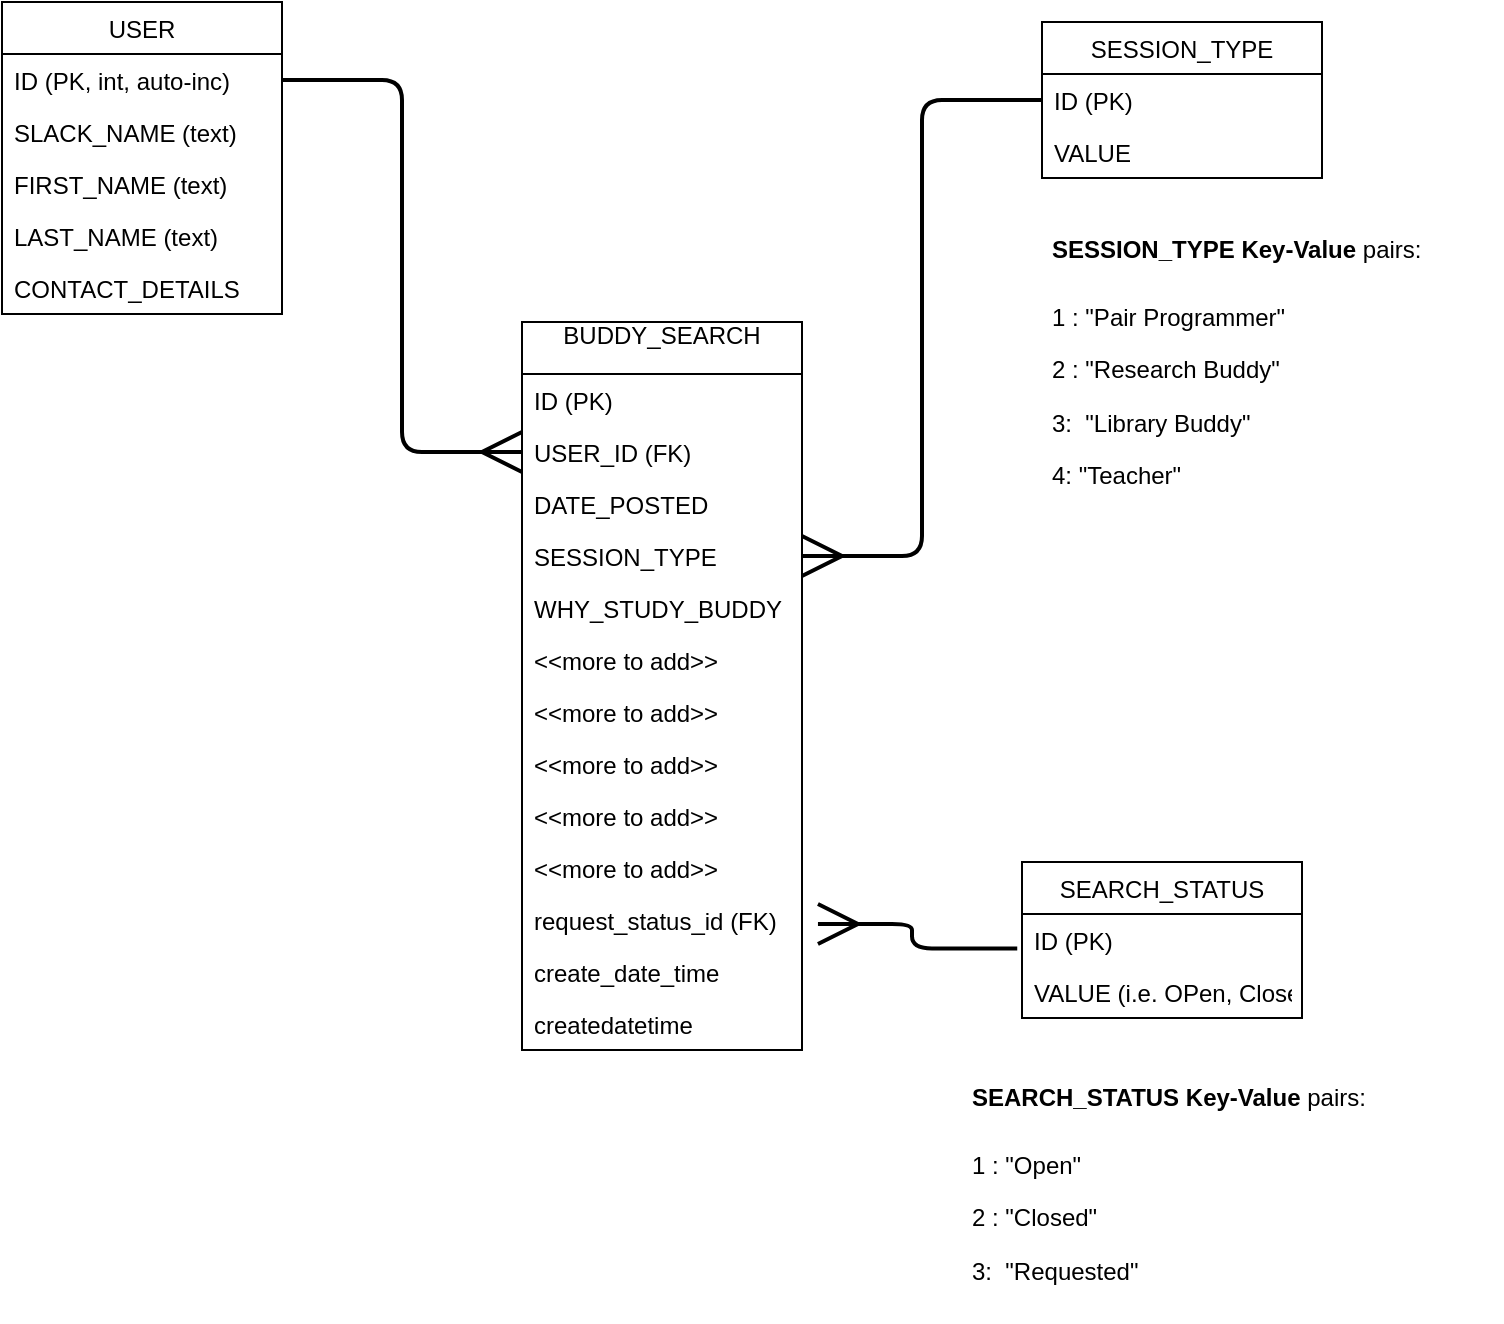 <mxfile>
    <diagram id="Xs58Pvh6RjkQ11Z0AB3d" name="version 2">
        <mxGraphModel dx="1423" dy="747" grid="1" gridSize="10" guides="1" tooltips="1" connect="1" arrows="1" fold="1" page="1" pageScale="1" pageWidth="827" pageHeight="1169" math="0" shadow="0">
            <root>
                <mxCell id="cBsT70-VkCa48GskTVAl-0"/>
                <mxCell id="cBsT70-VkCa48GskTVAl-1" parent="cBsT70-VkCa48GskTVAl-0"/>
                <mxCell id="aaPiNDTLLXsjiJlTTiMd-0" value="BUDDY_SEARCH&#10;" style="swimlane;fontStyle=0;childLayout=stackLayout;horizontal=1;startSize=26;fillColor=none;horizontalStack=0;resizeParent=1;resizeParentMax=0;resizeLast=0;collapsible=1;marginBottom=0;" vertex="1" parent="cBsT70-VkCa48GskTVAl-1">
                    <mxGeometry x="300" y="200" width="140" height="364" as="geometry"/>
                </mxCell>
                <mxCell id="aaPiNDTLLXsjiJlTTiMd-1" value="ID (PK)" style="text;strokeColor=none;fillColor=none;align=left;verticalAlign=top;spacingLeft=4;spacingRight=4;overflow=hidden;rotatable=0;points=[[0,0.5],[1,0.5]];portConstraint=eastwest;" vertex="1" parent="aaPiNDTLLXsjiJlTTiMd-0">
                    <mxGeometry y="26" width="140" height="26" as="geometry"/>
                </mxCell>
                <mxCell id="aaPiNDTLLXsjiJlTTiMd-2" value="USER_ID (FK)" style="text;strokeColor=none;fillColor=none;align=left;verticalAlign=top;spacingLeft=4;spacingRight=4;overflow=hidden;rotatable=0;points=[[0,0.5],[1,0.5]];portConstraint=eastwest;" vertex="1" parent="aaPiNDTLLXsjiJlTTiMd-0">
                    <mxGeometry y="52" width="140" height="26" as="geometry"/>
                </mxCell>
                <mxCell id="aaPiNDTLLXsjiJlTTiMd-3" value="DATE_POSTED" style="text;strokeColor=none;fillColor=none;align=left;verticalAlign=top;spacingLeft=4;spacingRight=4;overflow=hidden;rotatable=0;points=[[0,0.5],[1,0.5]];portConstraint=eastwest;" vertex="1" parent="aaPiNDTLLXsjiJlTTiMd-0">
                    <mxGeometry y="78" width="140" height="26" as="geometry"/>
                </mxCell>
                <mxCell id="aaPiNDTLLXsjiJlTTiMd-4" value="SESSION_TYPE" style="text;strokeColor=none;fillColor=none;align=left;verticalAlign=top;spacingLeft=4;spacingRight=4;overflow=hidden;rotatable=0;points=[[0,0.5],[1,0.5]];portConstraint=eastwest;" vertex="1" parent="aaPiNDTLLXsjiJlTTiMd-0">
                    <mxGeometry y="104" width="140" height="26" as="geometry"/>
                </mxCell>
                <mxCell id="aaPiNDTLLXsjiJlTTiMd-5" value="WHY_STUDY_BUDDY" style="text;strokeColor=none;fillColor=none;align=left;verticalAlign=top;spacingLeft=4;spacingRight=4;overflow=hidden;rotatable=0;points=[[0,0.5],[1,0.5]];portConstraint=eastwest;" vertex="1" parent="aaPiNDTLLXsjiJlTTiMd-0">
                    <mxGeometry y="130" width="140" height="26" as="geometry"/>
                </mxCell>
                <mxCell id="aaPiNDTLLXsjiJlTTiMd-7" value="&lt;&lt;more to add&gt;&gt;" style="text;strokeColor=none;fillColor=none;align=left;verticalAlign=top;spacingLeft=4;spacingRight=4;overflow=hidden;rotatable=0;points=[[0,0.5],[1,0.5]];portConstraint=eastwest;" vertex="1" parent="aaPiNDTLLXsjiJlTTiMd-0">
                    <mxGeometry y="156" width="140" height="26" as="geometry"/>
                </mxCell>
                <mxCell id="aaPiNDTLLXsjiJlTTiMd-41" value="&lt;&lt;more to add&gt;&gt;" style="text;strokeColor=none;fillColor=none;align=left;verticalAlign=top;spacingLeft=4;spacingRight=4;overflow=hidden;rotatable=0;points=[[0,0.5],[1,0.5]];portConstraint=eastwest;" vertex="1" parent="aaPiNDTLLXsjiJlTTiMd-0">
                    <mxGeometry y="182" width="140" height="26" as="geometry"/>
                </mxCell>
                <mxCell id="aaPiNDTLLXsjiJlTTiMd-43" value="&lt;&lt;more to add&gt;&gt;" style="text;strokeColor=none;fillColor=none;align=left;verticalAlign=top;spacingLeft=4;spacingRight=4;overflow=hidden;rotatable=0;points=[[0,0.5],[1,0.5]];portConstraint=eastwest;" vertex="1" parent="aaPiNDTLLXsjiJlTTiMd-0">
                    <mxGeometry y="208" width="140" height="26" as="geometry"/>
                </mxCell>
                <mxCell id="aaPiNDTLLXsjiJlTTiMd-42" value="&lt;&lt;more to add&gt;&gt;" style="text;strokeColor=none;fillColor=none;align=left;verticalAlign=top;spacingLeft=4;spacingRight=4;overflow=hidden;rotatable=0;points=[[0,0.5],[1,0.5]];portConstraint=eastwest;" vertex="1" parent="aaPiNDTLLXsjiJlTTiMd-0">
                    <mxGeometry y="234" width="140" height="26" as="geometry"/>
                </mxCell>
                <mxCell id="aaPiNDTLLXsjiJlTTiMd-40" value="&lt;&lt;more to add&gt;&gt;" style="text;strokeColor=none;fillColor=none;align=left;verticalAlign=top;spacingLeft=4;spacingRight=4;overflow=hidden;rotatable=0;points=[[0,0.5],[1,0.5]];portConstraint=eastwest;" vertex="1" parent="aaPiNDTLLXsjiJlTTiMd-0">
                    <mxGeometry y="260" width="140" height="26" as="geometry"/>
                </mxCell>
                <mxCell id="aaPiNDTLLXsjiJlTTiMd-14" value="request_status_id (FK)" style="text;strokeColor=none;fillColor=none;align=left;verticalAlign=top;spacingLeft=4;spacingRight=4;overflow=hidden;rotatable=0;points=[[0,0.5],[1,0.5]];portConstraint=eastwest;" vertex="1" parent="aaPiNDTLLXsjiJlTTiMd-0">
                    <mxGeometry y="286" width="140" height="26" as="geometry"/>
                </mxCell>
                <mxCell id="aaPiNDTLLXsjiJlTTiMd-15" value="create_date_time&#10;" style="text;strokeColor=none;fillColor=none;align=left;verticalAlign=top;spacingLeft=4;spacingRight=4;overflow=hidden;rotatable=0;points=[[0,0.5],[1,0.5]];portConstraint=eastwest;" vertex="1" parent="aaPiNDTLLXsjiJlTTiMd-0">
                    <mxGeometry y="312" width="140" height="26" as="geometry"/>
                </mxCell>
                <mxCell id="aaPiNDTLLXsjiJlTTiMd-16" value="createdatetime" style="text;strokeColor=none;fillColor=none;align=left;verticalAlign=top;spacingLeft=4;spacingRight=4;overflow=hidden;rotatable=0;points=[[0,0.5],[1,0.5]];portConstraint=eastwest;" vertex="1" parent="aaPiNDTLLXsjiJlTTiMd-0">
                    <mxGeometry y="338" width="140" height="26" as="geometry"/>
                </mxCell>
                <mxCell id="aaPiNDTLLXsjiJlTTiMd-17" style="edgeStyle=orthogonalEdgeStyle;html=1;entryX=0;entryY=0.5;entryDx=0;entryDy=0;endArrow=ERmany;endFill=0;strokeWidth=2;endSize=17;startSize=0;jumpSize=0;exitX=1;exitY=0.5;exitDx=0;exitDy=0;" edge="1" parent="cBsT70-VkCa48GskTVAl-1" source="aaPiNDTLLXsjiJlTTiMd-19" target="aaPiNDTLLXsjiJlTTiMd-2">
                    <mxGeometry relative="1" as="geometry"/>
                </mxCell>
                <mxCell id="aaPiNDTLLXsjiJlTTiMd-18" value="USER" style="swimlane;fontStyle=0;childLayout=stackLayout;horizontal=1;startSize=26;fillColor=none;horizontalStack=0;resizeParent=1;resizeParentMax=0;resizeLast=0;collapsible=1;marginBottom=0;" vertex="1" parent="cBsT70-VkCa48GskTVAl-1">
                    <mxGeometry x="40" y="40" width="140" height="156" as="geometry"/>
                </mxCell>
                <mxCell id="aaPiNDTLLXsjiJlTTiMd-19" value="ID (PK, int, auto-inc)" style="text;strokeColor=none;fillColor=none;align=left;verticalAlign=top;spacingLeft=4;spacingRight=4;overflow=hidden;rotatable=0;points=[[0,0.5],[1,0.5]];portConstraint=eastwest;" vertex="1" parent="aaPiNDTLLXsjiJlTTiMd-18">
                    <mxGeometry y="26" width="140" height="26" as="geometry"/>
                </mxCell>
                <mxCell id="aaPiNDTLLXsjiJlTTiMd-32" value="SLACK_NAME (text)" style="text;strokeColor=none;fillColor=none;align=left;verticalAlign=top;spacingLeft=4;spacingRight=4;overflow=hidden;rotatable=0;points=[[0,0.5],[1,0.5]];portConstraint=eastwest;" vertex="1" parent="aaPiNDTLLXsjiJlTTiMd-18">
                    <mxGeometry y="52" width="140" height="26" as="geometry"/>
                </mxCell>
                <mxCell id="aaPiNDTLLXsjiJlTTiMd-21" value="FIRST_NAME (text)" style="text;strokeColor=none;fillColor=none;align=left;verticalAlign=top;spacingLeft=4;spacingRight=4;overflow=hidden;rotatable=0;points=[[0,0.5],[1,0.5]];portConstraint=eastwest;" vertex="1" parent="aaPiNDTLLXsjiJlTTiMd-18">
                    <mxGeometry y="78" width="140" height="26" as="geometry"/>
                </mxCell>
                <mxCell id="aaPiNDTLLXsjiJlTTiMd-22" value="LAST_NAME (text)" style="text;strokeColor=none;fillColor=none;align=left;verticalAlign=top;spacingLeft=4;spacingRight=4;overflow=hidden;rotatable=0;points=[[0,0.5],[1,0.5]];portConstraint=eastwest;" vertex="1" parent="aaPiNDTLLXsjiJlTTiMd-18">
                    <mxGeometry y="104" width="140" height="26" as="geometry"/>
                </mxCell>
                <mxCell id="aaPiNDTLLXsjiJlTTiMd-23" value="CONTACT_DETAILS" style="text;strokeColor=none;fillColor=none;align=left;verticalAlign=top;spacingLeft=4;spacingRight=4;overflow=hidden;rotatable=0;points=[[0,0.5],[1,0.5]];portConstraint=eastwest;" vertex="1" parent="aaPiNDTLLXsjiJlTTiMd-18">
                    <mxGeometry y="130" width="140" height="26" as="geometry"/>
                </mxCell>
                <mxCell id="aaPiNDTLLXsjiJlTTiMd-24" value="SEARCH_STATUS" style="swimlane;fontStyle=0;childLayout=stackLayout;horizontal=1;startSize=26;fillColor=none;horizontalStack=0;resizeParent=1;resizeParentMax=0;resizeLast=0;collapsible=1;marginBottom=0;" vertex="1" parent="cBsT70-VkCa48GskTVAl-1">
                    <mxGeometry x="550" y="470" width="140" height="78" as="geometry">
                        <mxRectangle x="580" y="200" width="140" height="26" as="alternateBounds"/>
                    </mxGeometry>
                </mxCell>
                <mxCell id="aaPiNDTLLXsjiJlTTiMd-25" value="ID (PK)" style="text;strokeColor=none;fillColor=none;align=left;verticalAlign=top;spacingLeft=4;spacingRight=4;overflow=hidden;rotatable=0;points=[[0,0.5],[1,0.5]];portConstraint=eastwest;" vertex="1" parent="aaPiNDTLLXsjiJlTTiMd-24">
                    <mxGeometry y="26" width="140" height="26" as="geometry"/>
                </mxCell>
                <mxCell id="aaPiNDTLLXsjiJlTTiMd-26" value="VALUE (i.e. OPen, Closed)" style="text;strokeColor=none;fillColor=none;align=left;verticalAlign=top;spacingLeft=4;spacingRight=4;overflow=hidden;rotatable=0;points=[[0,0.5],[1,0.5]];portConstraint=eastwest;" vertex="1" parent="aaPiNDTLLXsjiJlTTiMd-24">
                    <mxGeometry y="52" width="140" height="26" as="geometry"/>
                </mxCell>
                <mxCell id="aaPiNDTLLXsjiJlTTiMd-31" style="edgeStyle=orthogonalEdgeStyle;html=1;endArrow=ERmany;endFill=0;strokeWidth=2;endSize=17;startSize=0;jumpSize=0;entryX=1.057;entryY=0.577;entryDx=0;entryDy=0;entryPerimeter=0;exitX=-0.017;exitY=0.662;exitDx=0;exitDy=0;exitPerimeter=0;" edge="1" parent="cBsT70-VkCa48GskTVAl-1" source="aaPiNDTLLXsjiJlTTiMd-25" target="aaPiNDTLLXsjiJlTTiMd-14">
                    <mxGeometry relative="1" as="geometry">
                        <mxPoint x="580" y="199.0" as="sourcePoint"/>
                        <mxPoint x="530" y="330" as="targetPoint"/>
                    </mxGeometry>
                </mxCell>
                <mxCell id="aaPiNDTLLXsjiJlTTiMd-33" value="SESSION_TYPE" style="swimlane;fontStyle=0;childLayout=stackLayout;horizontal=1;startSize=26;fillColor=none;horizontalStack=0;resizeParent=1;resizeParentMax=0;resizeLast=0;collapsible=1;marginBottom=0;" vertex="1" parent="cBsT70-VkCa48GskTVAl-1">
                    <mxGeometry x="560" y="50" width="140" height="78" as="geometry">
                        <mxRectangle x="580" y="200" width="140" height="26" as="alternateBounds"/>
                    </mxGeometry>
                </mxCell>
                <mxCell id="aaPiNDTLLXsjiJlTTiMd-34" value="ID (PK)" style="text;strokeColor=none;fillColor=none;align=left;verticalAlign=top;spacingLeft=4;spacingRight=4;overflow=hidden;rotatable=0;points=[[0,0.5],[1,0.5]];portConstraint=eastwest;" vertex="1" parent="aaPiNDTLLXsjiJlTTiMd-33">
                    <mxGeometry y="26" width="140" height="26" as="geometry"/>
                </mxCell>
                <mxCell id="aaPiNDTLLXsjiJlTTiMd-35" value="VALUE" style="text;strokeColor=none;fillColor=none;align=left;verticalAlign=top;spacingLeft=4;spacingRight=4;overflow=hidden;rotatable=0;points=[[0,0.5],[1,0.5]];portConstraint=eastwest;" vertex="1" parent="aaPiNDTLLXsjiJlTTiMd-33">
                    <mxGeometry y="52" width="140" height="26" as="geometry"/>
                </mxCell>
                <mxCell id="aaPiNDTLLXsjiJlTTiMd-36" style="edgeStyle=orthogonalEdgeStyle;html=1;endArrow=ERmany;endFill=0;strokeWidth=2;endSize=17;startSize=0;jumpSize=0;" edge="1" parent="cBsT70-VkCa48GskTVAl-1" source="aaPiNDTLLXsjiJlTTiMd-34" target="aaPiNDTLLXsjiJlTTiMd-4">
                    <mxGeometry relative="1" as="geometry">
                        <mxPoint x="557.62" y="523.212" as="sourcePoint"/>
                        <mxPoint x="457.98" y="589.002" as="targetPoint"/>
                    </mxGeometry>
                </mxCell>
                <mxCell id="aaPiNDTLLXsjiJlTTiMd-37" value="&lt;h1&gt;&lt;span style=&quot;font-size: 12px&quot;&gt;SEARCH_STATUS Key-Value &lt;/span&gt;&lt;span style=&quot;font-size: 12px ; font-weight: normal&quot;&gt;pairs:&lt;/span&gt;&lt;br&gt;&lt;/h1&gt;&lt;p&gt;1 : &quot;Open&quot;&lt;/p&gt;&lt;p&gt;&lt;span&gt;2 : &quot;Closed&quot;&lt;/span&gt;&lt;br&gt;&lt;/p&gt;&lt;p&gt;&lt;span&gt;3:&amp;nbsp; &quot;Requested&quot;&lt;/span&gt;&lt;/p&gt;&lt;p&gt;&lt;br&gt;&lt;/p&gt;" style="text;html=1;strokeColor=none;fillColor=none;spacing=5;spacingTop=-20;whiteSpace=wrap;overflow=hidden;rounded=0;" vertex="1" parent="cBsT70-VkCa48GskTVAl-1">
                    <mxGeometry x="520" y="564" width="230" height="136" as="geometry"/>
                </mxCell>
                <mxCell id="aaPiNDTLLXsjiJlTTiMd-39" value="&lt;h1&gt;&lt;span style=&quot;font-size: 12px&quot;&gt;SESSION_TYPE Key-Value &lt;/span&gt;&lt;span style=&quot;font-size: 12px ; font-weight: normal&quot;&gt;pairs:&lt;/span&gt;&lt;br&gt;&lt;/h1&gt;&lt;p&gt;1 : &quot;Pair Programmer&quot;&lt;/p&gt;&lt;p&gt;&lt;span&gt;2 : &quot;Research Buddy&quot;&lt;/span&gt;&lt;br&gt;&lt;/p&gt;&lt;p&gt;&lt;span&gt;3:&amp;nbsp; &quot;Library Buddy&quot;&lt;/span&gt;&lt;/p&gt;&lt;p&gt;&lt;span&gt;4: &quot;Teacher&quot;&lt;/span&gt;&lt;/p&gt;&lt;p&gt;&lt;span&gt;&lt;br&gt;&lt;/span&gt;&lt;/p&gt;&lt;p&gt;&lt;br&gt;&lt;/p&gt;" style="text;html=1;strokeColor=none;fillColor=none;spacing=5;spacingTop=-20;whiteSpace=wrap;overflow=hidden;rounded=0;" vertex="1" parent="cBsT70-VkCa48GskTVAl-1">
                    <mxGeometry x="560" y="140" width="230" height="160" as="geometry"/>
                </mxCell>
            </root>
        </mxGraphModel>
    </diagram>
    <diagram id="cqLHMZWTnmzr4AoI-8nm" name="version 1">
        <mxGraphModel dx="1423" dy="747" grid="1" gridSize="10" guides="1" tooltips="1" connect="1" arrows="1" fold="1" page="1" pageScale="1" pageWidth="827" pageHeight="1169" math="0" shadow="0">
            <root>
                <mxCell id="0"/>
                <mxCell id="1" parent="0"/>
                <mxCell id="2" value="BUDDY_REQUEST" style="swimlane;fontStyle=0;childLayout=stackLayout;horizontal=1;startSize=26;fillColor=none;horizontalStack=0;resizeParent=1;resizeParentMax=0;resizeLast=0;collapsible=1;marginBottom=0;" vertex="1" parent="1">
                    <mxGeometry x="360" y="290" width="140" height="442" as="geometry"/>
                </mxCell>
                <mxCell id="3" value="ID (PK)" style="text;strokeColor=none;fillColor=none;align=left;verticalAlign=top;spacingLeft=4;spacingRight=4;overflow=hidden;rotatable=0;points=[[0,0.5],[1,0.5]];portConstraint=eastwest;" vertex="1" parent="2">
                    <mxGeometry y="26" width="140" height="26" as="geometry"/>
                </mxCell>
                <mxCell id="4" value="USER_ID (FK)" style="text;strokeColor=none;fillColor=none;align=left;verticalAlign=top;spacingLeft=4;spacingRight=4;overflow=hidden;rotatable=0;points=[[0,0.5],[1,0.5]];portConstraint=eastwest;" vertex="1" parent="2">
                    <mxGeometry y="52" width="140" height="26" as="geometry"/>
                </mxCell>
                <mxCell id="5" value="DATE_POSTED" style="text;strokeColor=none;fillColor=none;align=left;verticalAlign=top;spacingLeft=4;spacingRight=4;overflow=hidden;rotatable=0;points=[[0,0.5],[1,0.5]];portConstraint=eastwest;" vertex="1" parent="2">
                    <mxGeometry y="78" width="140" height="26" as="geometry"/>
                </mxCell>
                <mxCell id="6" value="add field" style="text;strokeColor=none;fillColor=none;align=left;verticalAlign=top;spacingLeft=4;spacingRight=4;overflow=hidden;rotatable=0;points=[[0,0.5],[1,0.5]];portConstraint=eastwest;" vertex="1" parent="2">
                    <mxGeometry y="104" width="140" height="26" as="geometry"/>
                </mxCell>
                <mxCell id="7" value="add field" style="text;strokeColor=none;fillColor=none;align=left;verticalAlign=top;spacingLeft=4;spacingRight=4;overflow=hidden;rotatable=0;points=[[0,0.5],[1,0.5]];portConstraint=eastwest;" vertex="1" parent="2">
                    <mxGeometry y="130" width="140" height="26" as="geometry"/>
                </mxCell>
                <mxCell id="8" value="add field" style="text;strokeColor=none;fillColor=none;align=left;verticalAlign=top;spacingLeft=4;spacingRight=4;overflow=hidden;rotatable=0;points=[[0,0.5],[1,0.5]];portConstraint=eastwest;" vertex="1" parent="2">
                    <mxGeometry y="156" width="140" height="26" as="geometry"/>
                </mxCell>
                <mxCell id="9" value="add field" style="text;strokeColor=none;fillColor=none;align=left;verticalAlign=top;spacingLeft=4;spacingRight=4;overflow=hidden;rotatable=0;points=[[0,0.5],[1,0.5]];portConstraint=eastwest;" vertex="1" parent="2">
                    <mxGeometry y="182" width="140" height="26" as="geometry"/>
                </mxCell>
                <mxCell id="10" value="add field" style="text;strokeColor=none;fillColor=none;align=left;verticalAlign=top;spacingLeft=4;spacingRight=4;overflow=hidden;rotatable=0;points=[[0,0.5],[1,0.5]];portConstraint=eastwest;" vertex="1" parent="2">
                    <mxGeometry y="208" width="140" height="26" as="geometry"/>
                </mxCell>
                <mxCell id="11" value="add field" style="text;strokeColor=none;fillColor=none;align=left;verticalAlign=top;spacingLeft=4;spacingRight=4;overflow=hidden;rotatable=0;points=[[0,0.5],[1,0.5]];portConstraint=eastwest;" vertex="1" parent="2">
                    <mxGeometry y="234" width="140" height="26" as="geometry"/>
                </mxCell>
                <mxCell id="12" value="add field" style="text;strokeColor=none;fillColor=none;align=left;verticalAlign=top;spacingLeft=4;spacingRight=4;overflow=hidden;rotatable=0;points=[[0,0.5],[1,0.5]];portConstraint=eastwest;" vertex="1" parent="2">
                    <mxGeometry y="260" width="140" height="26" as="geometry"/>
                </mxCell>
                <mxCell id="13" value="add field" style="text;strokeColor=none;fillColor=none;align=left;verticalAlign=top;spacingLeft=4;spacingRight=4;overflow=hidden;rotatable=0;points=[[0,0.5],[1,0.5]];portConstraint=eastwest;" vertex="1" parent="2">
                    <mxGeometry y="286" width="140" height="26" as="geometry"/>
                </mxCell>
                <mxCell id="14" value="add field" style="text;strokeColor=none;fillColor=none;align=left;verticalAlign=top;spacingLeft=4;spacingRight=4;overflow=hidden;rotatable=0;points=[[0,0.5],[1,0.5]];portConstraint=eastwest;" vertex="1" parent="2">
                    <mxGeometry y="312" width="140" height="26" as="geometry"/>
                </mxCell>
                <mxCell id="15" value="add field" style="text;strokeColor=none;fillColor=none;align=left;verticalAlign=top;spacingLeft=4;spacingRight=4;overflow=hidden;rotatable=0;points=[[0,0.5],[1,0.5]];portConstraint=eastwest;" vertex="1" parent="2">
                    <mxGeometry y="338" width="140" height="26" as="geometry"/>
                </mxCell>
                <mxCell id="16" value="request_status_id (FK)" style="text;strokeColor=none;fillColor=none;align=left;verticalAlign=top;spacingLeft=4;spacingRight=4;overflow=hidden;rotatable=0;points=[[0,0.5],[1,0.5]];portConstraint=eastwest;" vertex="1" parent="2">
                    <mxGeometry y="364" width="140" height="26" as="geometry"/>
                </mxCell>
                <mxCell id="17" value="create_date_time&#10;" style="text;strokeColor=none;fillColor=none;align=left;verticalAlign=top;spacingLeft=4;spacingRight=4;overflow=hidden;rotatable=0;points=[[0,0.5],[1,0.5]];portConstraint=eastwest;" vertex="1" parent="2">
                    <mxGeometry y="390" width="140" height="26" as="geometry"/>
                </mxCell>
                <mxCell id="18" value="createdatetime" style="text;strokeColor=none;fillColor=none;align=left;verticalAlign=top;spacingLeft=4;spacingRight=4;overflow=hidden;rotatable=0;points=[[0,0.5],[1,0.5]];portConstraint=eastwest;" vertex="1" parent="2">
                    <mxGeometry y="416" width="140" height="26" as="geometry"/>
                </mxCell>
                <mxCell id="19" style="edgeStyle=orthogonalEdgeStyle;html=1;entryX=0;entryY=0.5;entryDx=0;entryDy=0;endArrow=ERmany;endFill=0;strokeWidth=2;endSize=17;startSize=0;jumpSize=0;exitX=1;exitY=0.5;exitDx=0;exitDy=0;" edge="1" parent="1" source="21" target="4">
                    <mxGeometry relative="1" as="geometry"/>
                </mxCell>
                <mxCell id="20" value="USER" style="swimlane;fontStyle=0;childLayout=stackLayout;horizontal=1;startSize=26;fillColor=none;horizontalStack=0;resizeParent=1;resizeParentMax=0;resizeLast=0;collapsible=1;marginBottom=0;" vertex="1" parent="1">
                    <mxGeometry x="100" y="110" width="140" height="156" as="geometry"/>
                </mxCell>
                <mxCell id="21" value="ID (PK, int, auto-inc)" style="text;strokeColor=none;fillColor=none;align=left;verticalAlign=top;spacingLeft=4;spacingRight=4;overflow=hidden;rotatable=0;points=[[0,0.5],[1,0.5]];portConstraint=eastwest;" vertex="1" parent="20">
                    <mxGeometry y="26" width="140" height="26" as="geometry"/>
                </mxCell>
                <mxCell id="22" value="USER_NAME (text)" style="text;strokeColor=none;fillColor=none;align=left;verticalAlign=top;spacingLeft=4;spacingRight=4;overflow=hidden;rotatable=0;points=[[0,0.5],[1,0.5]];portConstraint=eastwest;" vertex="1" parent="20">
                    <mxGeometry y="52" width="140" height="26" as="geometry"/>
                </mxCell>
                <mxCell id="23" value="FIRST_NAME" style="text;strokeColor=none;fillColor=none;align=left;verticalAlign=top;spacingLeft=4;spacingRight=4;overflow=hidden;rotatable=0;points=[[0,0.5],[1,0.5]];portConstraint=eastwest;" vertex="1" parent="20">
                    <mxGeometry y="78" width="140" height="26" as="geometry"/>
                </mxCell>
                <mxCell id="24" value="LAST_NAME" style="text;strokeColor=none;fillColor=none;align=left;verticalAlign=top;spacingLeft=4;spacingRight=4;overflow=hidden;rotatable=0;points=[[0,0.5],[1,0.5]];portConstraint=eastwest;" vertex="1" parent="20">
                    <mxGeometry y="104" width="140" height="26" as="geometry"/>
                </mxCell>
                <mxCell id="25" value="CONTACT_DETAILS" style="text;strokeColor=none;fillColor=none;align=left;verticalAlign=top;spacingLeft=4;spacingRight=4;overflow=hidden;rotatable=0;points=[[0,0.5],[1,0.5]];portConstraint=eastwest;" vertex="1" parent="20">
                    <mxGeometry y="130" width="140" height="26" as="geometry"/>
                </mxCell>
                <mxCell id="26" value="REQUEST_STATUS" style="swimlane;fontStyle=0;childLayout=stackLayout;horizontal=1;startSize=26;fillColor=none;horizontalStack=0;resizeParent=1;resizeParentMax=0;resizeLast=0;collapsible=1;marginBottom=0;" vertex="1" parent="1">
                    <mxGeometry x="620" y="680" width="140" height="78" as="geometry">
                        <mxRectangle x="580" y="200" width="140" height="26" as="alternateBounds"/>
                    </mxGeometry>
                </mxCell>
                <mxCell id="27" value="ID (PK)" style="text;strokeColor=none;fillColor=none;align=left;verticalAlign=top;spacingLeft=4;spacingRight=4;overflow=hidden;rotatable=0;points=[[0,0.5],[1,0.5]];portConstraint=eastwest;" vertex="1" parent="26">
                    <mxGeometry y="26" width="140" height="26" as="geometry"/>
                </mxCell>
                <mxCell id="28" value="VALUE (i.e. OPen, Closed)" style="text;strokeColor=none;fillColor=none;align=left;verticalAlign=top;spacingLeft=4;spacingRight=4;overflow=hidden;rotatable=0;points=[[0,0.5],[1,0.5]];portConstraint=eastwest;" vertex="1" parent="26">
                    <mxGeometry y="52" width="140" height="26" as="geometry"/>
                </mxCell>
                <mxCell id="29" value="ANY OTHER DROPDOWNS" style="swimlane;fontStyle=0;childLayout=stackLayout;horizontal=1;startSize=26;fillColor=none;horizontalStack=0;resizeParent=1;resizeParentMax=0;resizeLast=0;collapsible=1;marginBottom=0;" vertex="1" parent="1">
                    <mxGeometry x="630" y="290" width="140" height="104" as="geometry">
                        <mxRectangle x="580" y="200" width="140" height="26" as="alternateBounds"/>
                    </mxGeometry>
                </mxCell>
                <mxCell id="30" value="ID (PK)" style="text;strokeColor=none;fillColor=none;align=left;verticalAlign=top;spacingLeft=4;spacingRight=4;overflow=hidden;rotatable=0;points=[[0,0.5],[1,0.5]];portConstraint=eastwest;" vertex="1" parent="29">
                    <mxGeometry y="26" width="140" height="26" as="geometry"/>
                </mxCell>
                <mxCell id="31" value="COLUMN_X" style="text;strokeColor=none;fillColor=none;align=left;verticalAlign=top;spacingLeft=4;spacingRight=4;overflow=hidden;rotatable=0;points=[[0,0.5],[1,0.5]];portConstraint=eastwest;" vertex="1" parent="29">
                    <mxGeometry y="52" width="140" height="26" as="geometry"/>
                </mxCell>
                <mxCell id="32" value="COLUMN_X" style="text;strokeColor=none;fillColor=none;align=left;verticalAlign=top;spacingLeft=4;spacingRight=4;overflow=hidden;rotatable=0;points=[[0,0.5],[1,0.5]];portConstraint=eastwest;" vertex="1" parent="29">
                    <mxGeometry y="78" width="140" height="26" as="geometry"/>
                </mxCell>
                <mxCell id="33" style="edgeStyle=orthogonalEdgeStyle;html=1;endArrow=ERmany;endFill=0;strokeWidth=2;endSize=17;startSize=0;jumpSize=0;entryX=1.057;entryY=0.577;entryDx=0;entryDy=0;entryPerimeter=0;exitX=-0.017;exitY=0.662;exitDx=0;exitDy=0;exitPerimeter=0;" edge="1" parent="1" source="27" target="16">
                    <mxGeometry relative="1" as="geometry">
                        <mxPoint x="640" y="289.0" as="sourcePoint"/>
                        <mxPoint x="590" y="420" as="targetPoint"/>
                    </mxGeometry>
                </mxCell>
                <mxCell id="34" value="USER_NAME (text)" style="text;strokeColor=none;fillColor=none;align=left;verticalAlign=top;spacingLeft=4;spacingRight=4;overflow=hidden;rotatable=0;points=[[0,0.5],[1,0.5]];portConstraint=eastwest;" vertex="1" parent="1">
                    <mxGeometry x="110" y="172" width="140" height="26" as="geometry"/>
                </mxCell>
                <mxCell id="35" value="e.g. CONTACT_DETAILS could be the slack username?" style="text;strokeColor=none;fillColor=none;align=left;verticalAlign=top;spacingLeft=4;spacingRight=4;overflow=hidden;rotatable=0;points=[[0,0.5],[1,0.5]];portConstraint=eastwest;" vertex="1" parent="1">
                    <mxGeometry y="290" width="230" height="26" as="geometry"/>
                </mxCell>
            </root>
        </mxGraphModel>
    </diagram>
</mxfile>